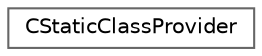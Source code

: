 digraph "Graphical Class Hierarchy"
{
 // INTERACTIVE_SVG=YES
 // LATEX_PDF_SIZE
  bgcolor="transparent";
  edge [fontname=Helvetica,fontsize=10,labelfontname=Helvetica,labelfontsize=10];
  node [fontname=Helvetica,fontsize=10,shape=box,height=0.2,width=0.4];
  rankdir="LR";
  Node0 [id="Node000000",label="CStaticClassProvider",height=0.2,width=0.4,color="grey40", fillcolor="white", style="filled",URL="$dc/ddd/structCStaticClassProvider.html",tooltip="Describes a type with a StaticClass (static) member."];
}

